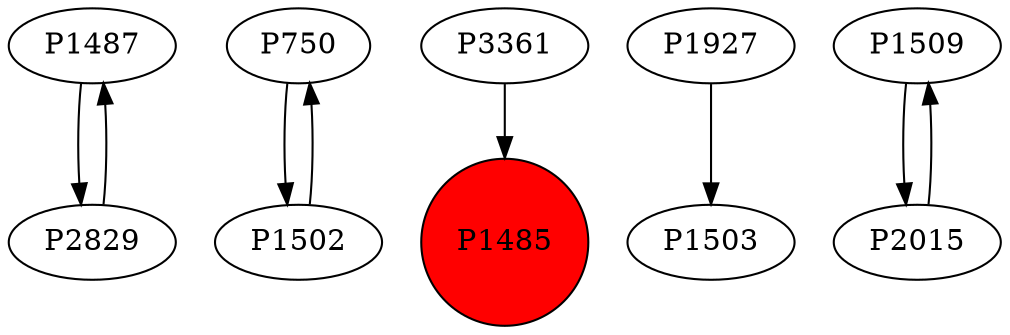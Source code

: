 digraph {
	P1487 -> P2829
	P2829 -> P1487
	P750 -> P1502
	P3361 -> P1485
	P1927 -> P1503
	P1509 -> P2015
	P2015 -> P1509
	P1502 -> P750
	P1485 [shape=circle]
	P1485 [style=filled]
	P1485 [fillcolor=red]
}